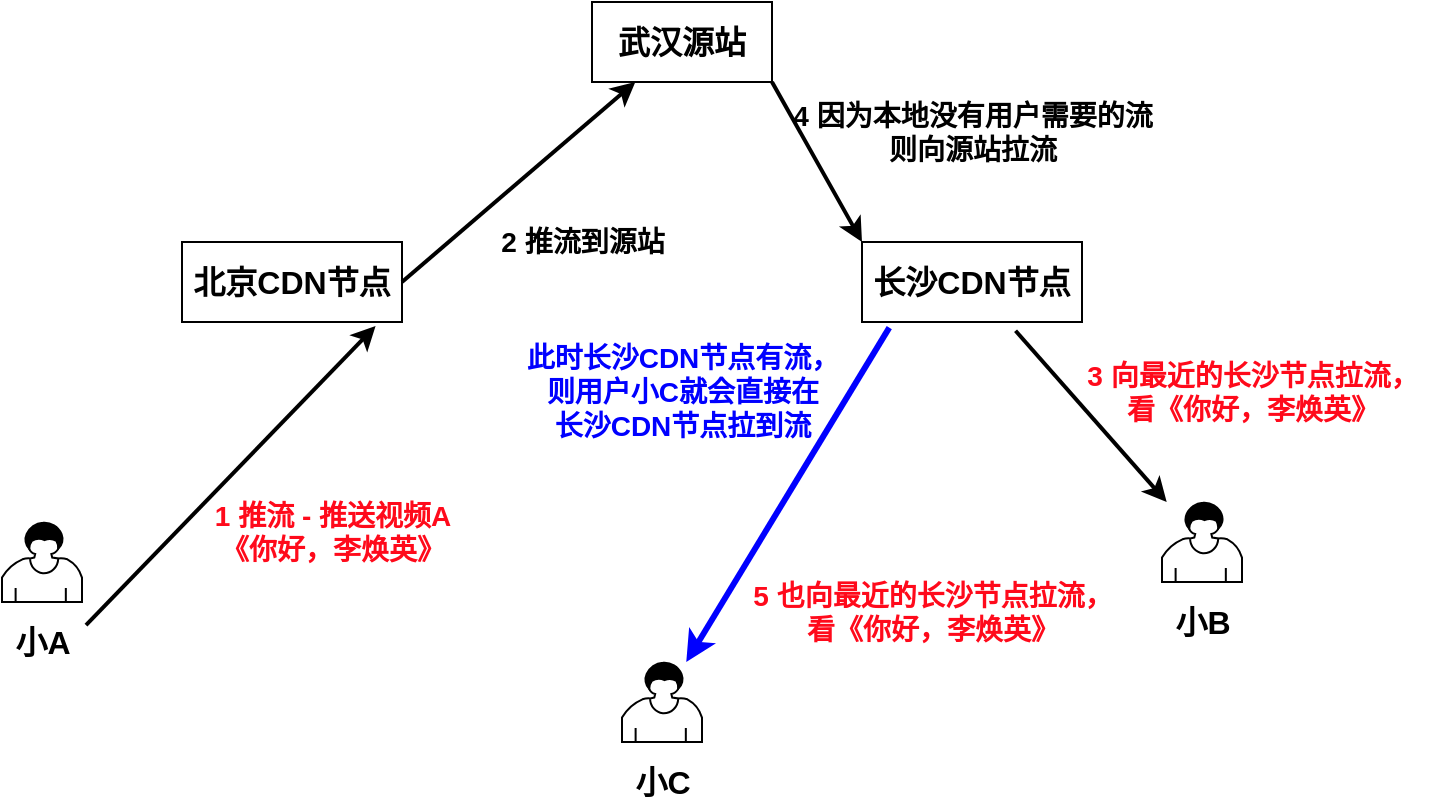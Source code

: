 <mxfile version="13.5.7" type="device"><diagram id="LoE6wK3SCOZ-JBG5UWFX" name="第 1 页"><mxGraphModel dx="1024" dy="601" grid="1" gridSize="10" guides="1" tooltips="1" connect="1" arrows="1" fold="1" page="1" pageScale="1" pageWidth="827" pageHeight="1169" math="0" shadow="0"><root><mxCell id="0"/><mxCell id="1" parent="0"/><mxCell id="9jN_-WHiiNTb71St9Daz-1" value="&lt;font style=&quot;font-size: 16px&quot;&gt;&lt;b&gt;武汉源站&lt;/b&gt;&lt;/font&gt;" style="rounded=0;whiteSpace=wrap;html=1;" vertex="1" parent="1"><mxGeometry x="365" y="10" width="90" height="40" as="geometry"/></mxCell><mxCell id="9jN_-WHiiNTb71St9Daz-2" value="&lt;span style=&quot;font-size: 16px&quot;&gt;&lt;b&gt;北京CDN节点&lt;/b&gt;&lt;/span&gt;" style="rounded=0;whiteSpace=wrap;html=1;" vertex="1" parent="1"><mxGeometry x="160" y="130" width="110" height="40" as="geometry"/></mxCell><mxCell id="9jN_-WHiiNTb71St9Daz-3" value="&lt;font style=&quot;font-size: 16px&quot;&gt;&lt;b&gt;长沙CDN节点&lt;/b&gt;&lt;/font&gt;" style="rounded=0;whiteSpace=wrap;html=1;" vertex="1" parent="1"><mxGeometry x="500" y="130" width="110" height="40" as="geometry"/></mxCell><mxCell id="9jN_-WHiiNTb71St9Daz-13" value="" style="group" vertex="1" connectable="0" parent="1"><mxGeometry x="70" y="270" width="40" height="70" as="geometry"/></mxCell><mxCell id="9jN_-WHiiNTb71St9Daz-5" value="" style="shape=mxgraph.bpmn.user_task;html=1;outlineConnect=0;" vertex="1" parent="9jN_-WHiiNTb71St9Daz-13"><mxGeometry width="40" height="40" as="geometry"/></mxCell><mxCell id="9jN_-WHiiNTb71St9Daz-6" value="&lt;font style=&quot;font-size: 16px&quot;&gt;&lt;b&gt;小A&lt;/b&gt;&lt;/font&gt;" style="text;html=1;resizable=0;autosize=1;align=center;verticalAlign=middle;points=[];fillColor=none;strokeColor=none;rounded=0;" vertex="1" parent="9jN_-WHiiNTb71St9Daz-13"><mxGeometry y="50" width="40" height="20" as="geometry"/></mxCell><mxCell id="9jN_-WHiiNTb71St9Daz-16" value="" style="endArrow=classic;html=1;strokeWidth=2;entryX=0.88;entryY=1.05;entryDx=0;entryDy=0;entryPerimeter=0;exitX=1.05;exitY=0.08;exitDx=0;exitDy=0;exitPerimeter=0;" edge="1" parent="1" source="9jN_-WHiiNTb71St9Daz-6" target="9jN_-WHiiNTb71St9Daz-2"><mxGeometry width="50" height="50" relative="1" as="geometry"><mxPoint x="140" y="310" as="sourcePoint"/><mxPoint x="190" y="240" as="targetPoint"/></mxGeometry></mxCell><mxCell id="9jN_-WHiiNTb71St9Daz-17" value="&lt;font style=&quot;font-size: 14px&quot; color=&quot;#ff0a1b&quot;&gt;&lt;b&gt;1 推流 - 推送视频A&lt;br&gt;《你好，李焕英》&lt;/b&gt;&lt;/font&gt;" style="text;html=1;resizable=0;autosize=1;align=center;verticalAlign=middle;points=[];fillColor=none;strokeColor=none;rounded=0;" vertex="1" parent="1"><mxGeometry x="170" y="260" width="130" height="30" as="geometry"/></mxCell><mxCell id="9jN_-WHiiNTb71St9Daz-18" value="" style="endArrow=classic;html=1;strokeWidth=2;exitX=1;exitY=0.5;exitDx=0;exitDy=0;" edge="1" parent="1" source="9jN_-WHiiNTb71St9Daz-2" target="9jN_-WHiiNTb71St9Daz-1"><mxGeometry width="50" height="50" relative="1" as="geometry"><mxPoint x="160" y="60" as="sourcePoint"/><mxPoint x="230" y="-10" as="targetPoint"/></mxGeometry></mxCell><mxCell id="9jN_-WHiiNTb71St9Daz-20" value="&lt;font style=&quot;font-size: 14px&quot;&gt;&lt;b&gt;2 推流到源站&lt;/b&gt;&lt;/font&gt;" style="text;html=1;resizable=0;autosize=1;align=center;verticalAlign=middle;points=[];fillColor=none;strokeColor=none;rounded=0;" vertex="1" parent="1"><mxGeometry x="310" y="120" width="100" height="20" as="geometry"/></mxCell><mxCell id="9jN_-WHiiNTb71St9Daz-21" value="" style="group" vertex="1" connectable="0" parent="1"><mxGeometry x="650" y="260" width="40" height="70" as="geometry"/></mxCell><mxCell id="9jN_-WHiiNTb71St9Daz-22" value="" style="shape=mxgraph.bpmn.user_task;html=1;outlineConnect=0;" vertex="1" parent="9jN_-WHiiNTb71St9Daz-21"><mxGeometry width="40" height="40" as="geometry"/></mxCell><mxCell id="9jN_-WHiiNTb71St9Daz-23" value="&lt;font style=&quot;font-size: 16px&quot;&gt;&lt;b&gt;小B&lt;/b&gt;&lt;/font&gt;" style="text;html=1;resizable=0;autosize=1;align=center;verticalAlign=middle;points=[];fillColor=none;strokeColor=none;rounded=0;" vertex="1" parent="9jN_-WHiiNTb71St9Daz-21"><mxGeometry y="50" width="40" height="20" as="geometry"/></mxCell><mxCell id="9jN_-WHiiNTb71St9Daz-24" value="" style="endArrow=classic;html=1;strokeWidth=2;exitX=0.698;exitY=1.11;exitDx=0;exitDy=0;exitPerimeter=0;" edge="1" parent="1" source="9jN_-WHiiNTb71St9Daz-3" target="9jN_-WHiiNTb71St9Daz-22"><mxGeometry width="50" height="50" relative="1" as="geometry"><mxPoint x="280" y="160" as="sourcePoint"/><mxPoint x="425.96" y="62.8" as="targetPoint"/></mxGeometry></mxCell><mxCell id="9jN_-WHiiNTb71St9Daz-25" value="&lt;font style=&quot;font-size: 14px&quot; color=&quot;#ff0a1b&quot;&gt;&lt;b&gt;3 向最近的长沙节点拉流，&lt;br&gt;看《你好，李焕英》&lt;br&gt;&lt;/b&gt;&lt;/font&gt;" style="text;html=1;resizable=0;autosize=1;align=center;verticalAlign=middle;points=[];fillColor=none;strokeColor=none;rounded=0;" vertex="1" parent="1"><mxGeometry x="605" y="190" width="180" height="30" as="geometry"/></mxCell><mxCell id="9jN_-WHiiNTb71St9Daz-26" value="" style="endArrow=classic;html=1;strokeWidth=2;exitX=1;exitY=1;exitDx=0;exitDy=0;entryX=0;entryY=0;entryDx=0;entryDy=0;" edge="1" parent="1" source="9jN_-WHiiNTb71St9Daz-1" target="9jN_-WHiiNTb71St9Daz-3"><mxGeometry width="50" height="50" relative="1" as="geometry"><mxPoint x="586.78" y="184.4" as="sourcePoint"/><mxPoint x="662.345" y="270" as="targetPoint"/></mxGeometry></mxCell><mxCell id="9jN_-WHiiNTb71St9Daz-28" value="&lt;font style=&quot;font-size: 14px&quot;&gt;&lt;b&gt;4 因为本地没有用户需要的流&lt;br&gt;则向源站拉流&lt;br&gt;&lt;/b&gt;&lt;/font&gt;" style="text;html=1;resizable=0;autosize=1;align=center;verticalAlign=middle;points=[];fillColor=none;strokeColor=none;rounded=0;" vertex="1" parent="1"><mxGeometry x="455" y="60" width="200" height="30" as="geometry"/></mxCell><mxCell id="9jN_-WHiiNTb71St9Daz-29" value="" style="group" vertex="1" connectable="0" parent="1"><mxGeometry x="380" y="340" width="40" height="70" as="geometry"/></mxCell><mxCell id="9jN_-WHiiNTb71St9Daz-30" value="" style="shape=mxgraph.bpmn.user_task;html=1;outlineConnect=0;" vertex="1" parent="9jN_-WHiiNTb71St9Daz-29"><mxGeometry width="40" height="40" as="geometry"/></mxCell><mxCell id="9jN_-WHiiNTb71St9Daz-31" value="&lt;font style=&quot;font-size: 16px&quot;&gt;&lt;b&gt;小C&lt;/b&gt;&lt;/font&gt;" style="text;html=1;resizable=0;autosize=1;align=center;verticalAlign=middle;points=[];fillColor=none;strokeColor=none;rounded=0;" vertex="1" parent="9jN_-WHiiNTb71St9Daz-29"><mxGeometry y="50" width="40" height="20" as="geometry"/></mxCell><mxCell id="9jN_-WHiiNTb71St9Daz-32" value="" style="endArrow=classic;html=1;strokeWidth=3;strokeColor=#0000FF;exitX=0.124;exitY=1.07;exitDx=0;exitDy=0;exitPerimeter=0;" edge="1" parent="1" source="9jN_-WHiiNTb71St9Daz-3" target="9jN_-WHiiNTb71St9Daz-30"><mxGeometry width="50" height="50" relative="1" as="geometry"><mxPoint x="586.78" y="184.4" as="sourcePoint"/><mxPoint x="370" y="300" as="targetPoint"/></mxGeometry></mxCell><mxCell id="9jN_-WHiiNTb71St9Daz-33" value="&lt;font style=&quot;font-size: 14px&quot; color=&quot;#ff0a1b&quot;&gt;&lt;b&gt;5 也向最近的长沙节点拉流，&lt;br&gt;看《你好，李焕英》&lt;br&gt;&lt;/b&gt;&lt;/font&gt;" style="text;html=1;resizable=0;autosize=1;align=center;verticalAlign=middle;points=[];fillColor=none;strokeColor=none;rounded=0;" vertex="1" parent="1"><mxGeometry x="435" y="300" width="200" height="30" as="geometry"/></mxCell><mxCell id="9jN_-WHiiNTb71St9Daz-34" value="&lt;font style=&quot;font-size: 14px&quot;&gt;&lt;b&gt;&lt;font color=&quot;#0000ff&quot;&gt;此时长沙CDN节点有流，&lt;br&gt;则用户小C就会直接在&lt;br&gt;长沙CDN节点拉到流&lt;/font&gt;&lt;br&gt;&lt;/b&gt;&lt;/font&gt;" style="text;html=1;resizable=0;autosize=1;align=center;verticalAlign=middle;points=[];fillColor=none;strokeColor=none;rounded=0;" vertex="1" parent="1"><mxGeometry x="325" y="180" width="170" height="50" as="geometry"/></mxCell></root></mxGraphModel></diagram></mxfile>